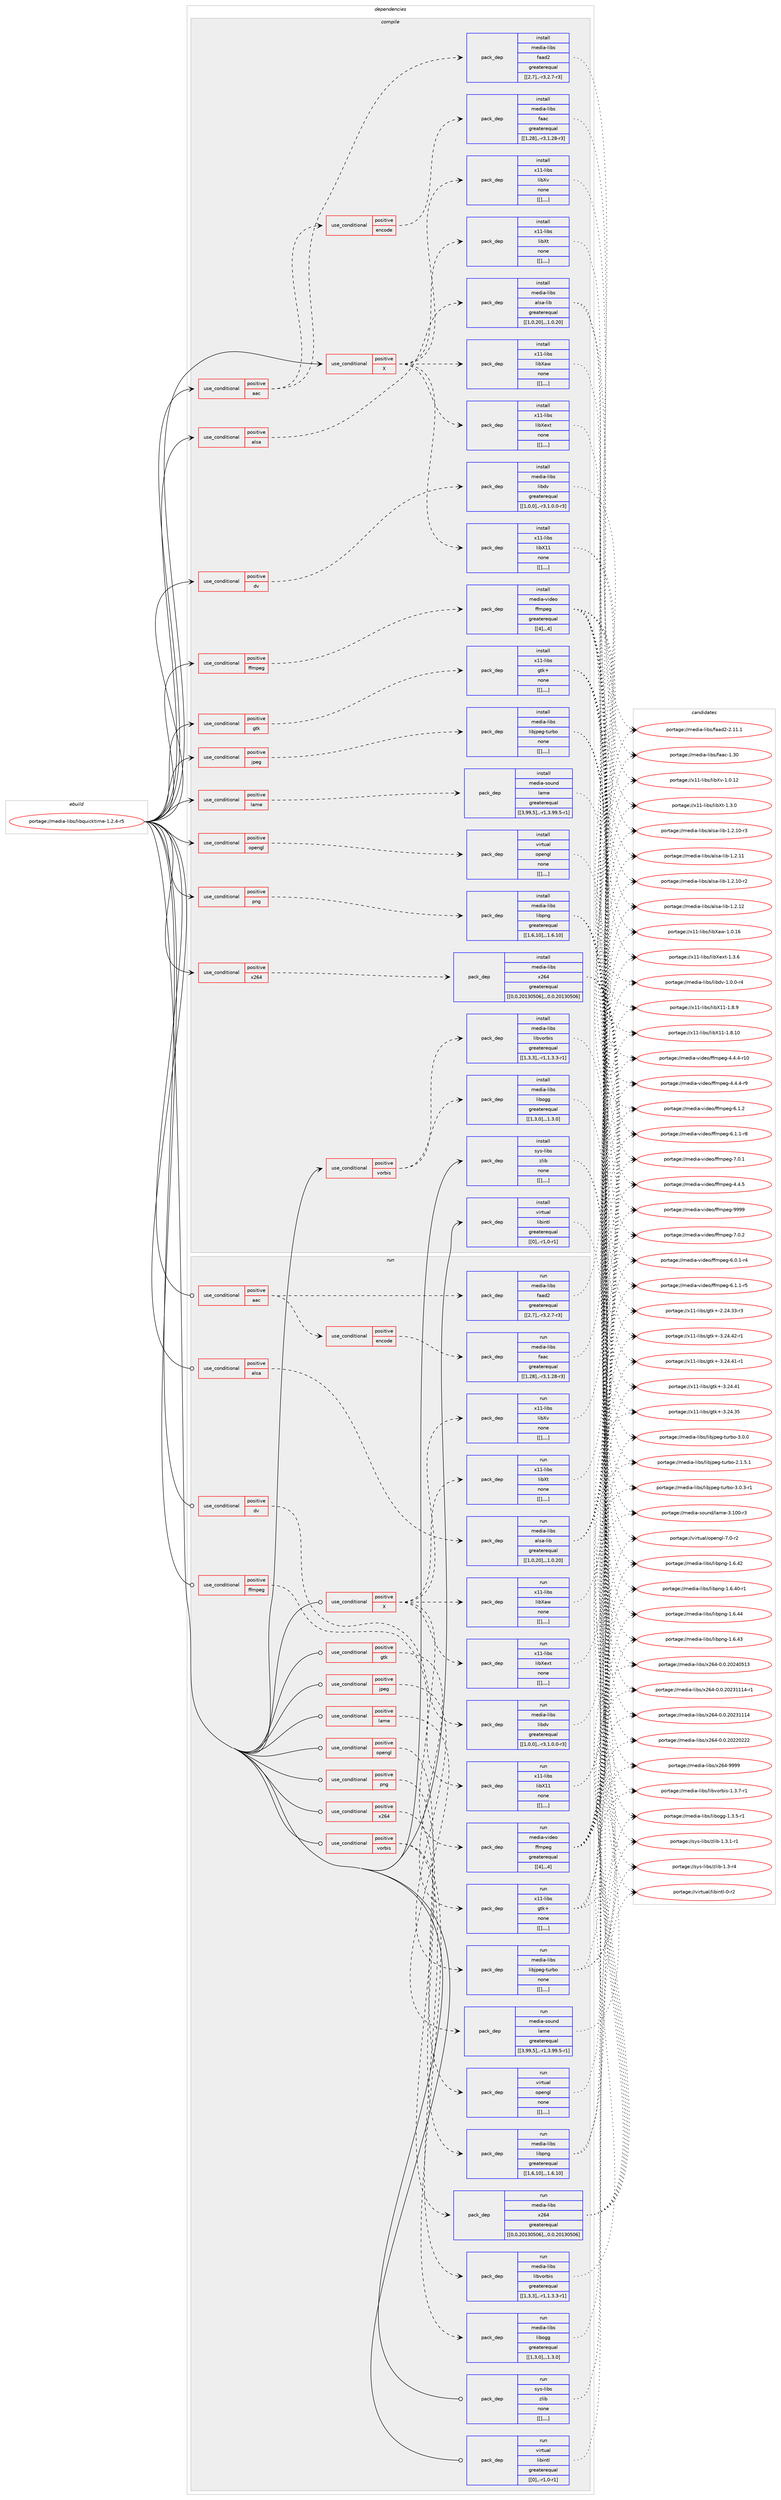 digraph prolog {

# *************
# Graph options
# *************

newrank=true;
concentrate=true;
compound=true;
graph [rankdir=LR,fontname=Helvetica,fontsize=10,ranksep=1.5];#, ranksep=2.5, nodesep=0.2];
edge  [arrowhead=vee];
node  [fontname=Helvetica,fontsize=10];

# **********
# The ebuild
# **********

subgraph cluster_leftcol {
color=gray;
label=<<i>ebuild</i>>;
id [label="portage://media-libs/libquicktime-1.2.4-r5", color=red, width=4, href="../media-libs/libquicktime-1.2.4-r5.svg"];
}

# ****************
# The dependencies
# ****************

subgraph cluster_midcol {
color=gray;
label=<<i>dependencies</i>>;
subgraph cluster_compile {
fillcolor="#eeeeee";
style=filled;
label=<<i>compile</i>>;
subgraph cond79473 {
dependency310874 [label=<<TABLE BORDER="0" CELLBORDER="1" CELLSPACING="0" CELLPADDING="4"><TR><TD ROWSPAN="3" CELLPADDING="10">use_conditional</TD></TR><TR><TD>positive</TD></TR><TR><TD>X</TD></TR></TABLE>>, shape=none, color=red];
subgraph pack228991 {
dependency310875 [label=<<TABLE BORDER="0" CELLBORDER="1" CELLSPACING="0" CELLPADDING="4" WIDTH="220"><TR><TD ROWSPAN="6" CELLPADDING="30">pack_dep</TD></TR><TR><TD WIDTH="110">install</TD></TR><TR><TD>x11-libs</TD></TR><TR><TD>libX11</TD></TR><TR><TD>none</TD></TR><TR><TD>[[],,,,]</TD></TR></TABLE>>, shape=none, color=blue];
}
dependency310874:e -> dependency310875:w [weight=20,style="dashed",arrowhead="vee"];
subgraph pack228992 {
dependency310876 [label=<<TABLE BORDER="0" CELLBORDER="1" CELLSPACING="0" CELLPADDING="4" WIDTH="220"><TR><TD ROWSPAN="6" CELLPADDING="30">pack_dep</TD></TR><TR><TD WIDTH="110">install</TD></TR><TR><TD>x11-libs</TD></TR><TR><TD>libXaw</TD></TR><TR><TD>none</TD></TR><TR><TD>[[],,,,]</TD></TR></TABLE>>, shape=none, color=blue];
}
dependency310874:e -> dependency310876:w [weight=20,style="dashed",arrowhead="vee"];
subgraph pack228993 {
dependency310877 [label=<<TABLE BORDER="0" CELLBORDER="1" CELLSPACING="0" CELLPADDING="4" WIDTH="220"><TR><TD ROWSPAN="6" CELLPADDING="30">pack_dep</TD></TR><TR><TD WIDTH="110">install</TD></TR><TR><TD>x11-libs</TD></TR><TR><TD>libXext</TD></TR><TR><TD>none</TD></TR><TR><TD>[[],,,,]</TD></TR></TABLE>>, shape=none, color=blue];
}
dependency310874:e -> dependency310877:w [weight=20,style="dashed",arrowhead="vee"];
subgraph pack228994 {
dependency310878 [label=<<TABLE BORDER="0" CELLBORDER="1" CELLSPACING="0" CELLPADDING="4" WIDTH="220"><TR><TD ROWSPAN="6" CELLPADDING="30">pack_dep</TD></TR><TR><TD WIDTH="110">install</TD></TR><TR><TD>x11-libs</TD></TR><TR><TD>libXt</TD></TR><TR><TD>none</TD></TR><TR><TD>[[],,,,]</TD></TR></TABLE>>, shape=none, color=blue];
}
dependency310874:e -> dependency310878:w [weight=20,style="dashed",arrowhead="vee"];
subgraph pack228995 {
dependency310879 [label=<<TABLE BORDER="0" CELLBORDER="1" CELLSPACING="0" CELLPADDING="4" WIDTH="220"><TR><TD ROWSPAN="6" CELLPADDING="30">pack_dep</TD></TR><TR><TD WIDTH="110">install</TD></TR><TR><TD>x11-libs</TD></TR><TR><TD>libXv</TD></TR><TR><TD>none</TD></TR><TR><TD>[[],,,,]</TD></TR></TABLE>>, shape=none, color=blue];
}
dependency310874:e -> dependency310879:w [weight=20,style="dashed",arrowhead="vee"];
}
id:e -> dependency310874:w [weight=20,style="solid",arrowhead="vee"];
subgraph cond79474 {
dependency310880 [label=<<TABLE BORDER="0" CELLBORDER="1" CELLSPACING="0" CELLPADDING="4"><TR><TD ROWSPAN="3" CELLPADDING="10">use_conditional</TD></TR><TR><TD>positive</TD></TR><TR><TD>aac</TD></TR></TABLE>>, shape=none, color=red];
subgraph pack228996 {
dependency310881 [label=<<TABLE BORDER="0" CELLBORDER="1" CELLSPACING="0" CELLPADDING="4" WIDTH="220"><TR><TD ROWSPAN="6" CELLPADDING="30">pack_dep</TD></TR><TR><TD WIDTH="110">install</TD></TR><TR><TD>media-libs</TD></TR><TR><TD>faad2</TD></TR><TR><TD>greaterequal</TD></TR><TR><TD>[[2,7],,-r3,2.7-r3]</TD></TR></TABLE>>, shape=none, color=blue];
}
dependency310880:e -> dependency310881:w [weight=20,style="dashed",arrowhead="vee"];
subgraph cond79475 {
dependency310882 [label=<<TABLE BORDER="0" CELLBORDER="1" CELLSPACING="0" CELLPADDING="4"><TR><TD ROWSPAN="3" CELLPADDING="10">use_conditional</TD></TR><TR><TD>positive</TD></TR><TR><TD>encode</TD></TR></TABLE>>, shape=none, color=red];
subgraph pack228997 {
dependency310883 [label=<<TABLE BORDER="0" CELLBORDER="1" CELLSPACING="0" CELLPADDING="4" WIDTH="220"><TR><TD ROWSPAN="6" CELLPADDING="30">pack_dep</TD></TR><TR><TD WIDTH="110">install</TD></TR><TR><TD>media-libs</TD></TR><TR><TD>faac</TD></TR><TR><TD>greaterequal</TD></TR><TR><TD>[[1,28],,-r3,1.28-r3]</TD></TR></TABLE>>, shape=none, color=blue];
}
dependency310882:e -> dependency310883:w [weight=20,style="dashed",arrowhead="vee"];
}
dependency310880:e -> dependency310882:w [weight=20,style="dashed",arrowhead="vee"];
}
id:e -> dependency310880:w [weight=20,style="solid",arrowhead="vee"];
subgraph cond79476 {
dependency310884 [label=<<TABLE BORDER="0" CELLBORDER="1" CELLSPACING="0" CELLPADDING="4"><TR><TD ROWSPAN="3" CELLPADDING="10">use_conditional</TD></TR><TR><TD>positive</TD></TR><TR><TD>alsa</TD></TR></TABLE>>, shape=none, color=red];
subgraph pack228998 {
dependency310885 [label=<<TABLE BORDER="0" CELLBORDER="1" CELLSPACING="0" CELLPADDING="4" WIDTH="220"><TR><TD ROWSPAN="6" CELLPADDING="30">pack_dep</TD></TR><TR><TD WIDTH="110">install</TD></TR><TR><TD>media-libs</TD></TR><TR><TD>alsa-lib</TD></TR><TR><TD>greaterequal</TD></TR><TR><TD>[[1,0,20],,,1.0.20]</TD></TR></TABLE>>, shape=none, color=blue];
}
dependency310884:e -> dependency310885:w [weight=20,style="dashed",arrowhead="vee"];
}
id:e -> dependency310884:w [weight=20,style="solid",arrowhead="vee"];
subgraph cond79477 {
dependency310886 [label=<<TABLE BORDER="0" CELLBORDER="1" CELLSPACING="0" CELLPADDING="4"><TR><TD ROWSPAN="3" CELLPADDING="10">use_conditional</TD></TR><TR><TD>positive</TD></TR><TR><TD>dv</TD></TR></TABLE>>, shape=none, color=red];
subgraph pack228999 {
dependency310887 [label=<<TABLE BORDER="0" CELLBORDER="1" CELLSPACING="0" CELLPADDING="4" WIDTH="220"><TR><TD ROWSPAN="6" CELLPADDING="30">pack_dep</TD></TR><TR><TD WIDTH="110">install</TD></TR><TR><TD>media-libs</TD></TR><TR><TD>libdv</TD></TR><TR><TD>greaterequal</TD></TR><TR><TD>[[1,0,0],,-r3,1.0.0-r3]</TD></TR></TABLE>>, shape=none, color=blue];
}
dependency310886:e -> dependency310887:w [weight=20,style="dashed",arrowhead="vee"];
}
id:e -> dependency310886:w [weight=20,style="solid",arrowhead="vee"];
subgraph cond79478 {
dependency310888 [label=<<TABLE BORDER="0" CELLBORDER="1" CELLSPACING="0" CELLPADDING="4"><TR><TD ROWSPAN="3" CELLPADDING="10">use_conditional</TD></TR><TR><TD>positive</TD></TR><TR><TD>ffmpeg</TD></TR></TABLE>>, shape=none, color=red];
subgraph pack229000 {
dependency310889 [label=<<TABLE BORDER="0" CELLBORDER="1" CELLSPACING="0" CELLPADDING="4" WIDTH="220"><TR><TD ROWSPAN="6" CELLPADDING="30">pack_dep</TD></TR><TR><TD WIDTH="110">install</TD></TR><TR><TD>media-video</TD></TR><TR><TD>ffmpeg</TD></TR><TR><TD>greaterequal</TD></TR><TR><TD>[[4],,,4]</TD></TR></TABLE>>, shape=none, color=blue];
}
dependency310888:e -> dependency310889:w [weight=20,style="dashed",arrowhead="vee"];
}
id:e -> dependency310888:w [weight=20,style="solid",arrowhead="vee"];
subgraph cond79479 {
dependency310890 [label=<<TABLE BORDER="0" CELLBORDER="1" CELLSPACING="0" CELLPADDING="4"><TR><TD ROWSPAN="3" CELLPADDING="10">use_conditional</TD></TR><TR><TD>positive</TD></TR><TR><TD>gtk</TD></TR></TABLE>>, shape=none, color=red];
subgraph pack229001 {
dependency310891 [label=<<TABLE BORDER="0" CELLBORDER="1" CELLSPACING="0" CELLPADDING="4" WIDTH="220"><TR><TD ROWSPAN="6" CELLPADDING="30">pack_dep</TD></TR><TR><TD WIDTH="110">install</TD></TR><TR><TD>x11-libs</TD></TR><TR><TD>gtk+</TD></TR><TR><TD>none</TD></TR><TR><TD>[[],,,,]</TD></TR></TABLE>>, shape=none, color=blue];
}
dependency310890:e -> dependency310891:w [weight=20,style="dashed",arrowhead="vee"];
}
id:e -> dependency310890:w [weight=20,style="solid",arrowhead="vee"];
subgraph cond79480 {
dependency310892 [label=<<TABLE BORDER="0" CELLBORDER="1" CELLSPACING="0" CELLPADDING="4"><TR><TD ROWSPAN="3" CELLPADDING="10">use_conditional</TD></TR><TR><TD>positive</TD></TR><TR><TD>jpeg</TD></TR></TABLE>>, shape=none, color=red];
subgraph pack229002 {
dependency310893 [label=<<TABLE BORDER="0" CELLBORDER="1" CELLSPACING="0" CELLPADDING="4" WIDTH="220"><TR><TD ROWSPAN="6" CELLPADDING="30">pack_dep</TD></TR><TR><TD WIDTH="110">install</TD></TR><TR><TD>media-libs</TD></TR><TR><TD>libjpeg-turbo</TD></TR><TR><TD>none</TD></TR><TR><TD>[[],,,,]</TD></TR></TABLE>>, shape=none, color=blue];
}
dependency310892:e -> dependency310893:w [weight=20,style="dashed",arrowhead="vee"];
}
id:e -> dependency310892:w [weight=20,style="solid",arrowhead="vee"];
subgraph cond79481 {
dependency310894 [label=<<TABLE BORDER="0" CELLBORDER="1" CELLSPACING="0" CELLPADDING="4"><TR><TD ROWSPAN="3" CELLPADDING="10">use_conditional</TD></TR><TR><TD>positive</TD></TR><TR><TD>lame</TD></TR></TABLE>>, shape=none, color=red];
subgraph pack229003 {
dependency310895 [label=<<TABLE BORDER="0" CELLBORDER="1" CELLSPACING="0" CELLPADDING="4" WIDTH="220"><TR><TD ROWSPAN="6" CELLPADDING="30">pack_dep</TD></TR><TR><TD WIDTH="110">install</TD></TR><TR><TD>media-sound</TD></TR><TR><TD>lame</TD></TR><TR><TD>greaterequal</TD></TR><TR><TD>[[3,99,5],,-r1,3.99.5-r1]</TD></TR></TABLE>>, shape=none, color=blue];
}
dependency310894:e -> dependency310895:w [weight=20,style="dashed",arrowhead="vee"];
}
id:e -> dependency310894:w [weight=20,style="solid",arrowhead="vee"];
subgraph cond79482 {
dependency310896 [label=<<TABLE BORDER="0" CELLBORDER="1" CELLSPACING="0" CELLPADDING="4"><TR><TD ROWSPAN="3" CELLPADDING="10">use_conditional</TD></TR><TR><TD>positive</TD></TR><TR><TD>opengl</TD></TR></TABLE>>, shape=none, color=red];
subgraph pack229004 {
dependency310897 [label=<<TABLE BORDER="0" CELLBORDER="1" CELLSPACING="0" CELLPADDING="4" WIDTH="220"><TR><TD ROWSPAN="6" CELLPADDING="30">pack_dep</TD></TR><TR><TD WIDTH="110">install</TD></TR><TR><TD>virtual</TD></TR><TR><TD>opengl</TD></TR><TR><TD>none</TD></TR><TR><TD>[[],,,,]</TD></TR></TABLE>>, shape=none, color=blue];
}
dependency310896:e -> dependency310897:w [weight=20,style="dashed",arrowhead="vee"];
}
id:e -> dependency310896:w [weight=20,style="solid",arrowhead="vee"];
subgraph cond79483 {
dependency310898 [label=<<TABLE BORDER="0" CELLBORDER="1" CELLSPACING="0" CELLPADDING="4"><TR><TD ROWSPAN="3" CELLPADDING="10">use_conditional</TD></TR><TR><TD>positive</TD></TR><TR><TD>png</TD></TR></TABLE>>, shape=none, color=red];
subgraph pack229005 {
dependency310899 [label=<<TABLE BORDER="0" CELLBORDER="1" CELLSPACING="0" CELLPADDING="4" WIDTH="220"><TR><TD ROWSPAN="6" CELLPADDING="30">pack_dep</TD></TR><TR><TD WIDTH="110">install</TD></TR><TR><TD>media-libs</TD></TR><TR><TD>libpng</TD></TR><TR><TD>greaterequal</TD></TR><TR><TD>[[1,6,10],,,1.6.10]</TD></TR></TABLE>>, shape=none, color=blue];
}
dependency310898:e -> dependency310899:w [weight=20,style="dashed",arrowhead="vee"];
}
id:e -> dependency310898:w [weight=20,style="solid",arrowhead="vee"];
subgraph cond79484 {
dependency310900 [label=<<TABLE BORDER="0" CELLBORDER="1" CELLSPACING="0" CELLPADDING="4"><TR><TD ROWSPAN="3" CELLPADDING="10">use_conditional</TD></TR><TR><TD>positive</TD></TR><TR><TD>vorbis</TD></TR></TABLE>>, shape=none, color=red];
subgraph pack229006 {
dependency310901 [label=<<TABLE BORDER="0" CELLBORDER="1" CELLSPACING="0" CELLPADDING="4" WIDTH="220"><TR><TD ROWSPAN="6" CELLPADDING="30">pack_dep</TD></TR><TR><TD WIDTH="110">install</TD></TR><TR><TD>media-libs</TD></TR><TR><TD>libogg</TD></TR><TR><TD>greaterequal</TD></TR><TR><TD>[[1,3,0],,,1.3.0]</TD></TR></TABLE>>, shape=none, color=blue];
}
dependency310900:e -> dependency310901:w [weight=20,style="dashed",arrowhead="vee"];
subgraph pack229007 {
dependency310902 [label=<<TABLE BORDER="0" CELLBORDER="1" CELLSPACING="0" CELLPADDING="4" WIDTH="220"><TR><TD ROWSPAN="6" CELLPADDING="30">pack_dep</TD></TR><TR><TD WIDTH="110">install</TD></TR><TR><TD>media-libs</TD></TR><TR><TD>libvorbis</TD></TR><TR><TD>greaterequal</TD></TR><TR><TD>[[1,3,3],,-r1,1.3.3-r1]</TD></TR></TABLE>>, shape=none, color=blue];
}
dependency310900:e -> dependency310902:w [weight=20,style="dashed",arrowhead="vee"];
}
id:e -> dependency310900:w [weight=20,style="solid",arrowhead="vee"];
subgraph cond79485 {
dependency310903 [label=<<TABLE BORDER="0" CELLBORDER="1" CELLSPACING="0" CELLPADDING="4"><TR><TD ROWSPAN="3" CELLPADDING="10">use_conditional</TD></TR><TR><TD>positive</TD></TR><TR><TD>x264</TD></TR></TABLE>>, shape=none, color=red];
subgraph pack229008 {
dependency310904 [label=<<TABLE BORDER="0" CELLBORDER="1" CELLSPACING="0" CELLPADDING="4" WIDTH="220"><TR><TD ROWSPAN="6" CELLPADDING="30">pack_dep</TD></TR><TR><TD WIDTH="110">install</TD></TR><TR><TD>media-libs</TD></TR><TR><TD>x264</TD></TR><TR><TD>greaterequal</TD></TR><TR><TD>[[0,0,20130506],,,0.0.20130506]</TD></TR></TABLE>>, shape=none, color=blue];
}
dependency310903:e -> dependency310904:w [weight=20,style="dashed",arrowhead="vee"];
}
id:e -> dependency310903:w [weight=20,style="solid",arrowhead="vee"];
subgraph pack229009 {
dependency310905 [label=<<TABLE BORDER="0" CELLBORDER="1" CELLSPACING="0" CELLPADDING="4" WIDTH="220"><TR><TD ROWSPAN="6" CELLPADDING="30">pack_dep</TD></TR><TR><TD WIDTH="110">install</TD></TR><TR><TD>sys-libs</TD></TR><TR><TD>zlib</TD></TR><TR><TD>none</TD></TR><TR><TD>[[],,,,]</TD></TR></TABLE>>, shape=none, color=blue];
}
id:e -> dependency310905:w [weight=20,style="solid",arrowhead="vee"];
subgraph pack229010 {
dependency310906 [label=<<TABLE BORDER="0" CELLBORDER="1" CELLSPACING="0" CELLPADDING="4" WIDTH="220"><TR><TD ROWSPAN="6" CELLPADDING="30">pack_dep</TD></TR><TR><TD WIDTH="110">install</TD></TR><TR><TD>virtual</TD></TR><TR><TD>libintl</TD></TR><TR><TD>greaterequal</TD></TR><TR><TD>[[0],,-r1,0-r1]</TD></TR></TABLE>>, shape=none, color=blue];
}
id:e -> dependency310906:w [weight=20,style="solid",arrowhead="vee"];
}
subgraph cluster_compileandrun {
fillcolor="#eeeeee";
style=filled;
label=<<i>compile and run</i>>;
}
subgraph cluster_run {
fillcolor="#eeeeee";
style=filled;
label=<<i>run</i>>;
subgraph cond79486 {
dependency310907 [label=<<TABLE BORDER="0" CELLBORDER="1" CELLSPACING="0" CELLPADDING="4"><TR><TD ROWSPAN="3" CELLPADDING="10">use_conditional</TD></TR><TR><TD>positive</TD></TR><TR><TD>X</TD></TR></TABLE>>, shape=none, color=red];
subgraph pack229011 {
dependency310908 [label=<<TABLE BORDER="0" CELLBORDER="1" CELLSPACING="0" CELLPADDING="4" WIDTH="220"><TR><TD ROWSPAN="6" CELLPADDING="30">pack_dep</TD></TR><TR><TD WIDTH="110">run</TD></TR><TR><TD>x11-libs</TD></TR><TR><TD>libX11</TD></TR><TR><TD>none</TD></TR><TR><TD>[[],,,,]</TD></TR></TABLE>>, shape=none, color=blue];
}
dependency310907:e -> dependency310908:w [weight=20,style="dashed",arrowhead="vee"];
subgraph pack229012 {
dependency310909 [label=<<TABLE BORDER="0" CELLBORDER="1" CELLSPACING="0" CELLPADDING="4" WIDTH="220"><TR><TD ROWSPAN="6" CELLPADDING="30">pack_dep</TD></TR><TR><TD WIDTH="110">run</TD></TR><TR><TD>x11-libs</TD></TR><TR><TD>libXaw</TD></TR><TR><TD>none</TD></TR><TR><TD>[[],,,,]</TD></TR></TABLE>>, shape=none, color=blue];
}
dependency310907:e -> dependency310909:w [weight=20,style="dashed",arrowhead="vee"];
subgraph pack229013 {
dependency310910 [label=<<TABLE BORDER="0" CELLBORDER="1" CELLSPACING="0" CELLPADDING="4" WIDTH="220"><TR><TD ROWSPAN="6" CELLPADDING="30">pack_dep</TD></TR><TR><TD WIDTH="110">run</TD></TR><TR><TD>x11-libs</TD></TR><TR><TD>libXext</TD></TR><TR><TD>none</TD></TR><TR><TD>[[],,,,]</TD></TR></TABLE>>, shape=none, color=blue];
}
dependency310907:e -> dependency310910:w [weight=20,style="dashed",arrowhead="vee"];
subgraph pack229014 {
dependency310911 [label=<<TABLE BORDER="0" CELLBORDER="1" CELLSPACING="0" CELLPADDING="4" WIDTH="220"><TR><TD ROWSPAN="6" CELLPADDING="30">pack_dep</TD></TR><TR><TD WIDTH="110">run</TD></TR><TR><TD>x11-libs</TD></TR><TR><TD>libXt</TD></TR><TR><TD>none</TD></TR><TR><TD>[[],,,,]</TD></TR></TABLE>>, shape=none, color=blue];
}
dependency310907:e -> dependency310911:w [weight=20,style="dashed",arrowhead="vee"];
subgraph pack229015 {
dependency310912 [label=<<TABLE BORDER="0" CELLBORDER="1" CELLSPACING="0" CELLPADDING="4" WIDTH="220"><TR><TD ROWSPAN="6" CELLPADDING="30">pack_dep</TD></TR><TR><TD WIDTH="110">run</TD></TR><TR><TD>x11-libs</TD></TR><TR><TD>libXv</TD></TR><TR><TD>none</TD></TR><TR><TD>[[],,,,]</TD></TR></TABLE>>, shape=none, color=blue];
}
dependency310907:e -> dependency310912:w [weight=20,style="dashed",arrowhead="vee"];
}
id:e -> dependency310907:w [weight=20,style="solid",arrowhead="odot"];
subgraph cond79487 {
dependency310913 [label=<<TABLE BORDER="0" CELLBORDER="1" CELLSPACING="0" CELLPADDING="4"><TR><TD ROWSPAN="3" CELLPADDING="10">use_conditional</TD></TR><TR><TD>positive</TD></TR><TR><TD>aac</TD></TR></TABLE>>, shape=none, color=red];
subgraph pack229016 {
dependency310914 [label=<<TABLE BORDER="0" CELLBORDER="1" CELLSPACING="0" CELLPADDING="4" WIDTH="220"><TR><TD ROWSPAN="6" CELLPADDING="30">pack_dep</TD></TR><TR><TD WIDTH="110">run</TD></TR><TR><TD>media-libs</TD></TR><TR><TD>faad2</TD></TR><TR><TD>greaterequal</TD></TR><TR><TD>[[2,7],,-r3,2.7-r3]</TD></TR></TABLE>>, shape=none, color=blue];
}
dependency310913:e -> dependency310914:w [weight=20,style="dashed",arrowhead="vee"];
subgraph cond79488 {
dependency310915 [label=<<TABLE BORDER="0" CELLBORDER="1" CELLSPACING="0" CELLPADDING="4"><TR><TD ROWSPAN="3" CELLPADDING="10">use_conditional</TD></TR><TR><TD>positive</TD></TR><TR><TD>encode</TD></TR></TABLE>>, shape=none, color=red];
subgraph pack229017 {
dependency310916 [label=<<TABLE BORDER="0" CELLBORDER="1" CELLSPACING="0" CELLPADDING="4" WIDTH="220"><TR><TD ROWSPAN="6" CELLPADDING="30">pack_dep</TD></TR><TR><TD WIDTH="110">run</TD></TR><TR><TD>media-libs</TD></TR><TR><TD>faac</TD></TR><TR><TD>greaterequal</TD></TR><TR><TD>[[1,28],,-r3,1.28-r3]</TD></TR></TABLE>>, shape=none, color=blue];
}
dependency310915:e -> dependency310916:w [weight=20,style="dashed",arrowhead="vee"];
}
dependency310913:e -> dependency310915:w [weight=20,style="dashed",arrowhead="vee"];
}
id:e -> dependency310913:w [weight=20,style="solid",arrowhead="odot"];
subgraph cond79489 {
dependency310917 [label=<<TABLE BORDER="0" CELLBORDER="1" CELLSPACING="0" CELLPADDING="4"><TR><TD ROWSPAN="3" CELLPADDING="10">use_conditional</TD></TR><TR><TD>positive</TD></TR><TR><TD>alsa</TD></TR></TABLE>>, shape=none, color=red];
subgraph pack229018 {
dependency310918 [label=<<TABLE BORDER="0" CELLBORDER="1" CELLSPACING="0" CELLPADDING="4" WIDTH="220"><TR><TD ROWSPAN="6" CELLPADDING="30">pack_dep</TD></TR><TR><TD WIDTH="110">run</TD></TR><TR><TD>media-libs</TD></TR><TR><TD>alsa-lib</TD></TR><TR><TD>greaterequal</TD></TR><TR><TD>[[1,0,20],,,1.0.20]</TD></TR></TABLE>>, shape=none, color=blue];
}
dependency310917:e -> dependency310918:w [weight=20,style="dashed",arrowhead="vee"];
}
id:e -> dependency310917:w [weight=20,style="solid",arrowhead="odot"];
subgraph cond79490 {
dependency310919 [label=<<TABLE BORDER="0" CELLBORDER="1" CELLSPACING="0" CELLPADDING="4"><TR><TD ROWSPAN="3" CELLPADDING="10">use_conditional</TD></TR><TR><TD>positive</TD></TR><TR><TD>dv</TD></TR></TABLE>>, shape=none, color=red];
subgraph pack229019 {
dependency310920 [label=<<TABLE BORDER="0" CELLBORDER="1" CELLSPACING="0" CELLPADDING="4" WIDTH="220"><TR><TD ROWSPAN="6" CELLPADDING="30">pack_dep</TD></TR><TR><TD WIDTH="110">run</TD></TR><TR><TD>media-libs</TD></TR><TR><TD>libdv</TD></TR><TR><TD>greaterequal</TD></TR><TR><TD>[[1,0,0],,-r3,1.0.0-r3]</TD></TR></TABLE>>, shape=none, color=blue];
}
dependency310919:e -> dependency310920:w [weight=20,style="dashed",arrowhead="vee"];
}
id:e -> dependency310919:w [weight=20,style="solid",arrowhead="odot"];
subgraph cond79491 {
dependency310921 [label=<<TABLE BORDER="0" CELLBORDER="1" CELLSPACING="0" CELLPADDING="4"><TR><TD ROWSPAN="3" CELLPADDING="10">use_conditional</TD></TR><TR><TD>positive</TD></TR><TR><TD>ffmpeg</TD></TR></TABLE>>, shape=none, color=red];
subgraph pack229020 {
dependency310922 [label=<<TABLE BORDER="0" CELLBORDER="1" CELLSPACING="0" CELLPADDING="4" WIDTH="220"><TR><TD ROWSPAN="6" CELLPADDING="30">pack_dep</TD></TR><TR><TD WIDTH="110">run</TD></TR><TR><TD>media-video</TD></TR><TR><TD>ffmpeg</TD></TR><TR><TD>greaterequal</TD></TR><TR><TD>[[4],,,4]</TD></TR></TABLE>>, shape=none, color=blue];
}
dependency310921:e -> dependency310922:w [weight=20,style="dashed",arrowhead="vee"];
}
id:e -> dependency310921:w [weight=20,style="solid",arrowhead="odot"];
subgraph cond79492 {
dependency310923 [label=<<TABLE BORDER="0" CELLBORDER="1" CELLSPACING="0" CELLPADDING="4"><TR><TD ROWSPAN="3" CELLPADDING="10">use_conditional</TD></TR><TR><TD>positive</TD></TR><TR><TD>gtk</TD></TR></TABLE>>, shape=none, color=red];
subgraph pack229021 {
dependency310924 [label=<<TABLE BORDER="0" CELLBORDER="1" CELLSPACING="0" CELLPADDING="4" WIDTH="220"><TR><TD ROWSPAN="6" CELLPADDING="30">pack_dep</TD></TR><TR><TD WIDTH="110">run</TD></TR><TR><TD>x11-libs</TD></TR><TR><TD>gtk+</TD></TR><TR><TD>none</TD></TR><TR><TD>[[],,,,]</TD></TR></TABLE>>, shape=none, color=blue];
}
dependency310923:e -> dependency310924:w [weight=20,style="dashed",arrowhead="vee"];
}
id:e -> dependency310923:w [weight=20,style="solid",arrowhead="odot"];
subgraph cond79493 {
dependency310925 [label=<<TABLE BORDER="0" CELLBORDER="1" CELLSPACING="0" CELLPADDING="4"><TR><TD ROWSPAN="3" CELLPADDING="10">use_conditional</TD></TR><TR><TD>positive</TD></TR><TR><TD>jpeg</TD></TR></TABLE>>, shape=none, color=red];
subgraph pack229022 {
dependency310926 [label=<<TABLE BORDER="0" CELLBORDER="1" CELLSPACING="0" CELLPADDING="4" WIDTH="220"><TR><TD ROWSPAN="6" CELLPADDING="30">pack_dep</TD></TR><TR><TD WIDTH="110">run</TD></TR><TR><TD>media-libs</TD></TR><TR><TD>libjpeg-turbo</TD></TR><TR><TD>none</TD></TR><TR><TD>[[],,,,]</TD></TR></TABLE>>, shape=none, color=blue];
}
dependency310925:e -> dependency310926:w [weight=20,style="dashed",arrowhead="vee"];
}
id:e -> dependency310925:w [weight=20,style="solid",arrowhead="odot"];
subgraph cond79494 {
dependency310927 [label=<<TABLE BORDER="0" CELLBORDER="1" CELLSPACING="0" CELLPADDING="4"><TR><TD ROWSPAN="3" CELLPADDING="10">use_conditional</TD></TR><TR><TD>positive</TD></TR><TR><TD>lame</TD></TR></TABLE>>, shape=none, color=red];
subgraph pack229023 {
dependency310928 [label=<<TABLE BORDER="0" CELLBORDER="1" CELLSPACING="0" CELLPADDING="4" WIDTH="220"><TR><TD ROWSPAN="6" CELLPADDING="30">pack_dep</TD></TR><TR><TD WIDTH="110">run</TD></TR><TR><TD>media-sound</TD></TR><TR><TD>lame</TD></TR><TR><TD>greaterequal</TD></TR><TR><TD>[[3,99,5],,-r1,3.99.5-r1]</TD></TR></TABLE>>, shape=none, color=blue];
}
dependency310927:e -> dependency310928:w [weight=20,style="dashed",arrowhead="vee"];
}
id:e -> dependency310927:w [weight=20,style="solid",arrowhead="odot"];
subgraph cond79495 {
dependency310929 [label=<<TABLE BORDER="0" CELLBORDER="1" CELLSPACING="0" CELLPADDING="4"><TR><TD ROWSPAN="3" CELLPADDING="10">use_conditional</TD></TR><TR><TD>positive</TD></TR><TR><TD>opengl</TD></TR></TABLE>>, shape=none, color=red];
subgraph pack229024 {
dependency310930 [label=<<TABLE BORDER="0" CELLBORDER="1" CELLSPACING="0" CELLPADDING="4" WIDTH="220"><TR><TD ROWSPAN="6" CELLPADDING="30">pack_dep</TD></TR><TR><TD WIDTH="110">run</TD></TR><TR><TD>virtual</TD></TR><TR><TD>opengl</TD></TR><TR><TD>none</TD></TR><TR><TD>[[],,,,]</TD></TR></TABLE>>, shape=none, color=blue];
}
dependency310929:e -> dependency310930:w [weight=20,style="dashed",arrowhead="vee"];
}
id:e -> dependency310929:w [weight=20,style="solid",arrowhead="odot"];
subgraph cond79496 {
dependency310931 [label=<<TABLE BORDER="0" CELLBORDER="1" CELLSPACING="0" CELLPADDING="4"><TR><TD ROWSPAN="3" CELLPADDING="10">use_conditional</TD></TR><TR><TD>positive</TD></TR><TR><TD>png</TD></TR></TABLE>>, shape=none, color=red];
subgraph pack229025 {
dependency310932 [label=<<TABLE BORDER="0" CELLBORDER="1" CELLSPACING="0" CELLPADDING="4" WIDTH="220"><TR><TD ROWSPAN="6" CELLPADDING="30">pack_dep</TD></TR><TR><TD WIDTH="110">run</TD></TR><TR><TD>media-libs</TD></TR><TR><TD>libpng</TD></TR><TR><TD>greaterequal</TD></TR><TR><TD>[[1,6,10],,,1.6.10]</TD></TR></TABLE>>, shape=none, color=blue];
}
dependency310931:e -> dependency310932:w [weight=20,style="dashed",arrowhead="vee"];
}
id:e -> dependency310931:w [weight=20,style="solid",arrowhead="odot"];
subgraph cond79497 {
dependency310933 [label=<<TABLE BORDER="0" CELLBORDER="1" CELLSPACING="0" CELLPADDING="4"><TR><TD ROWSPAN="3" CELLPADDING="10">use_conditional</TD></TR><TR><TD>positive</TD></TR><TR><TD>vorbis</TD></TR></TABLE>>, shape=none, color=red];
subgraph pack229026 {
dependency310934 [label=<<TABLE BORDER="0" CELLBORDER="1" CELLSPACING="0" CELLPADDING="4" WIDTH="220"><TR><TD ROWSPAN="6" CELLPADDING="30">pack_dep</TD></TR><TR><TD WIDTH="110">run</TD></TR><TR><TD>media-libs</TD></TR><TR><TD>libogg</TD></TR><TR><TD>greaterequal</TD></TR><TR><TD>[[1,3,0],,,1.3.0]</TD></TR></TABLE>>, shape=none, color=blue];
}
dependency310933:e -> dependency310934:w [weight=20,style="dashed",arrowhead="vee"];
subgraph pack229027 {
dependency310935 [label=<<TABLE BORDER="0" CELLBORDER="1" CELLSPACING="0" CELLPADDING="4" WIDTH="220"><TR><TD ROWSPAN="6" CELLPADDING="30">pack_dep</TD></TR><TR><TD WIDTH="110">run</TD></TR><TR><TD>media-libs</TD></TR><TR><TD>libvorbis</TD></TR><TR><TD>greaterequal</TD></TR><TR><TD>[[1,3,3],,-r1,1.3.3-r1]</TD></TR></TABLE>>, shape=none, color=blue];
}
dependency310933:e -> dependency310935:w [weight=20,style="dashed",arrowhead="vee"];
}
id:e -> dependency310933:w [weight=20,style="solid",arrowhead="odot"];
subgraph cond79498 {
dependency310936 [label=<<TABLE BORDER="0" CELLBORDER="1" CELLSPACING="0" CELLPADDING="4"><TR><TD ROWSPAN="3" CELLPADDING="10">use_conditional</TD></TR><TR><TD>positive</TD></TR><TR><TD>x264</TD></TR></TABLE>>, shape=none, color=red];
subgraph pack229028 {
dependency310937 [label=<<TABLE BORDER="0" CELLBORDER="1" CELLSPACING="0" CELLPADDING="4" WIDTH="220"><TR><TD ROWSPAN="6" CELLPADDING="30">pack_dep</TD></TR><TR><TD WIDTH="110">run</TD></TR><TR><TD>media-libs</TD></TR><TR><TD>x264</TD></TR><TR><TD>greaterequal</TD></TR><TR><TD>[[0,0,20130506],,,0.0.20130506]</TD></TR></TABLE>>, shape=none, color=blue];
}
dependency310936:e -> dependency310937:w [weight=20,style="dashed",arrowhead="vee"];
}
id:e -> dependency310936:w [weight=20,style="solid",arrowhead="odot"];
subgraph pack229029 {
dependency310938 [label=<<TABLE BORDER="0" CELLBORDER="1" CELLSPACING="0" CELLPADDING="4" WIDTH="220"><TR><TD ROWSPAN="6" CELLPADDING="30">pack_dep</TD></TR><TR><TD WIDTH="110">run</TD></TR><TR><TD>sys-libs</TD></TR><TR><TD>zlib</TD></TR><TR><TD>none</TD></TR><TR><TD>[[],,,,]</TD></TR></TABLE>>, shape=none, color=blue];
}
id:e -> dependency310938:w [weight=20,style="solid",arrowhead="odot"];
subgraph pack229030 {
dependency310939 [label=<<TABLE BORDER="0" CELLBORDER="1" CELLSPACING="0" CELLPADDING="4" WIDTH="220"><TR><TD ROWSPAN="6" CELLPADDING="30">pack_dep</TD></TR><TR><TD WIDTH="110">run</TD></TR><TR><TD>virtual</TD></TR><TR><TD>libintl</TD></TR><TR><TD>greaterequal</TD></TR><TR><TD>[[0],,-r1,0-r1]</TD></TR></TABLE>>, shape=none, color=blue];
}
id:e -> dependency310939:w [weight=20,style="solid",arrowhead="odot"];
}
}

# **************
# The candidates
# **************

subgraph cluster_choices {
rank=same;
color=gray;
label=<<i>candidates</i>>;

subgraph choice228991 {
color=black;
nodesep=1;
choice12049494510810598115471081059888494945494656464948 [label="portage://x11-libs/libX11-1.8.10", color=red, width=4,href="../x11-libs/libX11-1.8.10.svg"];
choice120494945108105981154710810598884949454946564657 [label="portage://x11-libs/libX11-1.8.9", color=red, width=4,href="../x11-libs/libX11-1.8.9.svg"];
dependency310875:e -> choice12049494510810598115471081059888494945494656464948:w [style=dotted,weight="100"];
dependency310875:e -> choice120494945108105981154710810598884949454946564657:w [style=dotted,weight="100"];
}
subgraph choice228992 {
color=black;
nodesep=1;
choice120494945108105981154710810598889711945494648464954 [label="portage://x11-libs/libXaw-1.0.16", color=red, width=4,href="../x11-libs/libXaw-1.0.16.svg"];
dependency310876:e -> choice120494945108105981154710810598889711945494648464954:w [style=dotted,weight="100"];
}
subgraph choice228993 {
color=black;
nodesep=1;
choice12049494510810598115471081059888101120116454946514654 [label="portage://x11-libs/libXext-1.3.6", color=red, width=4,href="../x11-libs/libXext-1.3.6.svg"];
dependency310877:e -> choice12049494510810598115471081059888101120116454946514654:w [style=dotted,weight="100"];
}
subgraph choice228994 {
color=black;
nodesep=1;
choice12049494510810598115471081059888116454946514648 [label="portage://x11-libs/libXt-1.3.0", color=red, width=4,href="../x11-libs/libXt-1.3.0.svg"];
dependency310878:e -> choice12049494510810598115471081059888116454946514648:w [style=dotted,weight="100"];
}
subgraph choice228995 {
color=black;
nodesep=1;
choice1204949451081059811547108105988811845494648464950 [label="portage://x11-libs/libXv-1.0.12", color=red, width=4,href="../x11-libs/libXv-1.0.12.svg"];
dependency310879:e -> choice1204949451081059811547108105988811845494648464950:w [style=dotted,weight="100"];
}
subgraph choice228996 {
color=black;
nodesep=1;
choice1091011001059745108105981154710297971005045504649494649 [label="portage://media-libs/faad2-2.11.1", color=red, width=4,href="../media-libs/faad2-2.11.1.svg"];
dependency310881:e -> choice1091011001059745108105981154710297971005045504649494649:w [style=dotted,weight="100"];
}
subgraph choice228997 {
color=black;
nodesep=1;
choice109101100105974510810598115471029797994549465148 [label="portage://media-libs/faac-1.30", color=red, width=4,href="../media-libs/faac-1.30.svg"];
dependency310883:e -> choice109101100105974510810598115471029797994549465148:w [style=dotted,weight="100"];
}
subgraph choice228998 {
color=black;
nodesep=1;
choice109101100105974510810598115479710811597451081059845494650464950 [label="portage://media-libs/alsa-lib-1.2.12", color=red, width=4,href="../media-libs/alsa-lib-1.2.12.svg"];
choice109101100105974510810598115479710811597451081059845494650464949 [label="portage://media-libs/alsa-lib-1.2.11", color=red, width=4,href="../media-libs/alsa-lib-1.2.11.svg"];
choice1091011001059745108105981154797108115974510810598454946504649484511451 [label="portage://media-libs/alsa-lib-1.2.10-r3", color=red, width=4,href="../media-libs/alsa-lib-1.2.10-r3.svg"];
choice1091011001059745108105981154797108115974510810598454946504649484511450 [label="portage://media-libs/alsa-lib-1.2.10-r2", color=red, width=4,href="../media-libs/alsa-lib-1.2.10-r2.svg"];
dependency310885:e -> choice109101100105974510810598115479710811597451081059845494650464950:w [style=dotted,weight="100"];
dependency310885:e -> choice109101100105974510810598115479710811597451081059845494650464949:w [style=dotted,weight="100"];
dependency310885:e -> choice1091011001059745108105981154797108115974510810598454946504649484511451:w [style=dotted,weight="100"];
dependency310885:e -> choice1091011001059745108105981154797108115974510810598454946504649484511450:w [style=dotted,weight="100"];
}
subgraph choice228999 {
color=black;
nodesep=1;
choice10910110010597451081059811547108105981001184549464846484511452 [label="portage://media-libs/libdv-1.0.0-r4", color=red, width=4,href="../media-libs/libdv-1.0.0-r4.svg"];
dependency310887:e -> choice10910110010597451081059811547108105981001184549464846484511452:w [style=dotted,weight="100"];
}
subgraph choice229000 {
color=black;
nodesep=1;
choice1091011001059745118105100101111471021021091121011034557575757 [label="portage://media-video/ffmpeg-9999", color=red, width=4,href="../media-video/ffmpeg-9999.svg"];
choice109101100105974511810510010111147102102109112101103455546484650 [label="portage://media-video/ffmpeg-7.0.2", color=red, width=4,href="../media-video/ffmpeg-7.0.2.svg"];
choice109101100105974511810510010111147102102109112101103455546484649 [label="portage://media-video/ffmpeg-7.0.1", color=red, width=4,href="../media-video/ffmpeg-7.0.1.svg"];
choice109101100105974511810510010111147102102109112101103455446494650 [label="portage://media-video/ffmpeg-6.1.2", color=red, width=4,href="../media-video/ffmpeg-6.1.2.svg"];
choice1091011001059745118105100101111471021021091121011034554464946494511456 [label="portage://media-video/ffmpeg-6.1.1-r8", color=red, width=4,href="../media-video/ffmpeg-6.1.1-r8.svg"];
choice1091011001059745118105100101111471021021091121011034554464946494511453 [label="portage://media-video/ffmpeg-6.1.1-r5", color=red, width=4,href="../media-video/ffmpeg-6.1.1-r5.svg"];
choice1091011001059745118105100101111471021021091121011034554464846494511452 [label="portage://media-video/ffmpeg-6.0.1-r4", color=red, width=4,href="../media-video/ffmpeg-6.0.1-r4.svg"];
choice109101100105974511810510010111147102102109112101103455246524653 [label="portage://media-video/ffmpeg-4.4.5", color=red, width=4,href="../media-video/ffmpeg-4.4.5.svg"];
choice1091011001059745118105100101111471021021091121011034552465246524511457 [label="portage://media-video/ffmpeg-4.4.4-r9", color=red, width=4,href="../media-video/ffmpeg-4.4.4-r9.svg"];
choice109101100105974511810510010111147102102109112101103455246524652451144948 [label="portage://media-video/ffmpeg-4.4.4-r10", color=red, width=4,href="../media-video/ffmpeg-4.4.4-r10.svg"];
dependency310889:e -> choice1091011001059745118105100101111471021021091121011034557575757:w [style=dotted,weight="100"];
dependency310889:e -> choice109101100105974511810510010111147102102109112101103455546484650:w [style=dotted,weight="100"];
dependency310889:e -> choice109101100105974511810510010111147102102109112101103455546484649:w [style=dotted,weight="100"];
dependency310889:e -> choice109101100105974511810510010111147102102109112101103455446494650:w [style=dotted,weight="100"];
dependency310889:e -> choice1091011001059745118105100101111471021021091121011034554464946494511456:w [style=dotted,weight="100"];
dependency310889:e -> choice1091011001059745118105100101111471021021091121011034554464946494511453:w [style=dotted,weight="100"];
dependency310889:e -> choice1091011001059745118105100101111471021021091121011034554464846494511452:w [style=dotted,weight="100"];
dependency310889:e -> choice109101100105974511810510010111147102102109112101103455246524653:w [style=dotted,weight="100"];
dependency310889:e -> choice1091011001059745118105100101111471021021091121011034552465246524511457:w [style=dotted,weight="100"];
dependency310889:e -> choice109101100105974511810510010111147102102109112101103455246524652451144948:w [style=dotted,weight="100"];
}
subgraph choice229001 {
color=black;
nodesep=1;
choice12049494510810598115471031161074345514650524652504511449 [label="portage://x11-libs/gtk+-3.24.42-r1", color=red, width=4,href="../x11-libs/gtk+-3.24.42-r1.svg"];
choice12049494510810598115471031161074345514650524652494511449 [label="portage://x11-libs/gtk+-3.24.41-r1", color=red, width=4,href="../x11-libs/gtk+-3.24.41-r1.svg"];
choice1204949451081059811547103116107434551465052465249 [label="portage://x11-libs/gtk+-3.24.41", color=red, width=4,href="../x11-libs/gtk+-3.24.41.svg"];
choice1204949451081059811547103116107434551465052465153 [label="portage://x11-libs/gtk+-3.24.35", color=red, width=4,href="../x11-libs/gtk+-3.24.35.svg"];
choice12049494510810598115471031161074345504650524651514511451 [label="portage://x11-libs/gtk+-2.24.33-r3", color=red, width=4,href="../x11-libs/gtk+-2.24.33-r3.svg"];
dependency310891:e -> choice12049494510810598115471031161074345514650524652504511449:w [style=dotted,weight="100"];
dependency310891:e -> choice12049494510810598115471031161074345514650524652494511449:w [style=dotted,weight="100"];
dependency310891:e -> choice1204949451081059811547103116107434551465052465249:w [style=dotted,weight="100"];
dependency310891:e -> choice1204949451081059811547103116107434551465052465153:w [style=dotted,weight="100"];
dependency310891:e -> choice12049494510810598115471031161074345504650524651514511451:w [style=dotted,weight="100"];
}
subgraph choice229002 {
color=black;
nodesep=1;
choice109101100105974510810598115471081059810611210110345116117114981114551464846514511449 [label="portage://media-libs/libjpeg-turbo-3.0.3-r1", color=red, width=4,href="../media-libs/libjpeg-turbo-3.0.3-r1.svg"];
choice10910110010597451081059811547108105981061121011034511611711498111455146484648 [label="portage://media-libs/libjpeg-turbo-3.0.0", color=red, width=4,href="../media-libs/libjpeg-turbo-3.0.0.svg"];
choice109101100105974510810598115471081059810611210110345116117114981114550464946534649 [label="portage://media-libs/libjpeg-turbo-2.1.5.1", color=red, width=4,href="../media-libs/libjpeg-turbo-2.1.5.1.svg"];
dependency310893:e -> choice109101100105974510810598115471081059810611210110345116117114981114551464846514511449:w [style=dotted,weight="100"];
dependency310893:e -> choice10910110010597451081059811547108105981061121011034511611711498111455146484648:w [style=dotted,weight="100"];
dependency310893:e -> choice109101100105974510810598115471081059810611210110345116117114981114550464946534649:w [style=dotted,weight="100"];
}
subgraph choice229003 {
color=black;
nodesep=1;
choice109101100105974511511111711010047108971091014551464948484511451 [label="portage://media-sound/lame-3.100-r3", color=red, width=4,href="../media-sound/lame-3.100-r3.svg"];
dependency310895:e -> choice109101100105974511511111711010047108971091014551464948484511451:w [style=dotted,weight="100"];
}
subgraph choice229004 {
color=black;
nodesep=1;
choice1181051141161179710847111112101110103108455546484511450 [label="portage://virtual/opengl-7.0-r2", color=red, width=4,href="../virtual/opengl-7.0-r2.svg"];
dependency310897:e -> choice1181051141161179710847111112101110103108455546484511450:w [style=dotted,weight="100"];
}
subgraph choice229005 {
color=black;
nodesep=1;
choice109101100105974510810598115471081059811211010345494654465252 [label="portage://media-libs/libpng-1.6.44", color=red, width=4,href="../media-libs/libpng-1.6.44.svg"];
choice109101100105974510810598115471081059811211010345494654465251 [label="portage://media-libs/libpng-1.6.43", color=red, width=4,href="../media-libs/libpng-1.6.43.svg"];
choice109101100105974510810598115471081059811211010345494654465250 [label="portage://media-libs/libpng-1.6.42", color=red, width=4,href="../media-libs/libpng-1.6.42.svg"];
choice1091011001059745108105981154710810598112110103454946544652484511449 [label="portage://media-libs/libpng-1.6.40-r1", color=red, width=4,href="../media-libs/libpng-1.6.40-r1.svg"];
dependency310899:e -> choice109101100105974510810598115471081059811211010345494654465252:w [style=dotted,weight="100"];
dependency310899:e -> choice109101100105974510810598115471081059811211010345494654465251:w [style=dotted,weight="100"];
dependency310899:e -> choice109101100105974510810598115471081059811211010345494654465250:w [style=dotted,weight="100"];
dependency310899:e -> choice1091011001059745108105981154710810598112110103454946544652484511449:w [style=dotted,weight="100"];
}
subgraph choice229006 {
color=black;
nodesep=1;
choice10910110010597451081059811547108105981111031034549465146534511449 [label="portage://media-libs/libogg-1.3.5-r1", color=red, width=4,href="../media-libs/libogg-1.3.5-r1.svg"];
dependency310901:e -> choice10910110010597451081059811547108105981111031034549465146534511449:w [style=dotted,weight="100"];
}
subgraph choice229007 {
color=black;
nodesep=1;
choice1091011001059745108105981154710810598118111114981051154549465146554511449 [label="portage://media-libs/libvorbis-1.3.7-r1", color=red, width=4,href="../media-libs/libvorbis-1.3.7-r1.svg"];
dependency310902:e -> choice1091011001059745108105981154710810598118111114981051154549465146554511449:w [style=dotted,weight="100"];
}
subgraph choice229008 {
color=black;
nodesep=1;
choice109101100105974510810598115471205054524557575757 [label="portage://media-libs/x264-9999", color=red, width=4,href="../media-libs/x264-9999.svg"];
choice1091011001059745108105981154712050545245484648465048505248534951 [label="portage://media-libs/x264-0.0.20240513", color=red, width=4,href="../media-libs/x264-0.0.20240513.svg"];
choice10910110010597451081059811547120505452454846484650485051494949524511449 [label="portage://media-libs/x264-0.0.20231114-r1", color=red, width=4,href="../media-libs/x264-0.0.20231114-r1.svg"];
choice1091011001059745108105981154712050545245484648465048505149494952 [label="portage://media-libs/x264-0.0.20231114", color=red, width=4,href="../media-libs/x264-0.0.20231114.svg"];
choice1091011001059745108105981154712050545245484648465048505048505050 [label="portage://media-libs/x264-0.0.20220222", color=red, width=4,href="../media-libs/x264-0.0.20220222.svg"];
dependency310904:e -> choice109101100105974510810598115471205054524557575757:w [style=dotted,weight="100"];
dependency310904:e -> choice1091011001059745108105981154712050545245484648465048505248534951:w [style=dotted,weight="100"];
dependency310904:e -> choice10910110010597451081059811547120505452454846484650485051494949524511449:w [style=dotted,weight="100"];
dependency310904:e -> choice1091011001059745108105981154712050545245484648465048505149494952:w [style=dotted,weight="100"];
dependency310904:e -> choice1091011001059745108105981154712050545245484648465048505048505050:w [style=dotted,weight="100"];
}
subgraph choice229009 {
color=black;
nodesep=1;
choice115121115451081059811547122108105984549465146494511449 [label="portage://sys-libs/zlib-1.3.1-r1", color=red, width=4,href="../sys-libs/zlib-1.3.1-r1.svg"];
choice11512111545108105981154712210810598454946514511452 [label="portage://sys-libs/zlib-1.3-r4", color=red, width=4,href="../sys-libs/zlib-1.3-r4.svg"];
dependency310905:e -> choice115121115451081059811547122108105984549465146494511449:w [style=dotted,weight="100"];
dependency310905:e -> choice11512111545108105981154712210810598454946514511452:w [style=dotted,weight="100"];
}
subgraph choice229010 {
color=black;
nodesep=1;
choice11810511411611797108471081059810511011610845484511450 [label="portage://virtual/libintl-0-r2", color=red, width=4,href="../virtual/libintl-0-r2.svg"];
dependency310906:e -> choice11810511411611797108471081059810511011610845484511450:w [style=dotted,weight="100"];
}
subgraph choice229011 {
color=black;
nodesep=1;
choice12049494510810598115471081059888494945494656464948 [label="portage://x11-libs/libX11-1.8.10", color=red, width=4,href="../x11-libs/libX11-1.8.10.svg"];
choice120494945108105981154710810598884949454946564657 [label="portage://x11-libs/libX11-1.8.9", color=red, width=4,href="../x11-libs/libX11-1.8.9.svg"];
dependency310908:e -> choice12049494510810598115471081059888494945494656464948:w [style=dotted,weight="100"];
dependency310908:e -> choice120494945108105981154710810598884949454946564657:w [style=dotted,weight="100"];
}
subgraph choice229012 {
color=black;
nodesep=1;
choice120494945108105981154710810598889711945494648464954 [label="portage://x11-libs/libXaw-1.0.16", color=red, width=4,href="../x11-libs/libXaw-1.0.16.svg"];
dependency310909:e -> choice120494945108105981154710810598889711945494648464954:w [style=dotted,weight="100"];
}
subgraph choice229013 {
color=black;
nodesep=1;
choice12049494510810598115471081059888101120116454946514654 [label="portage://x11-libs/libXext-1.3.6", color=red, width=4,href="../x11-libs/libXext-1.3.6.svg"];
dependency310910:e -> choice12049494510810598115471081059888101120116454946514654:w [style=dotted,weight="100"];
}
subgraph choice229014 {
color=black;
nodesep=1;
choice12049494510810598115471081059888116454946514648 [label="portage://x11-libs/libXt-1.3.0", color=red, width=4,href="../x11-libs/libXt-1.3.0.svg"];
dependency310911:e -> choice12049494510810598115471081059888116454946514648:w [style=dotted,weight="100"];
}
subgraph choice229015 {
color=black;
nodesep=1;
choice1204949451081059811547108105988811845494648464950 [label="portage://x11-libs/libXv-1.0.12", color=red, width=4,href="../x11-libs/libXv-1.0.12.svg"];
dependency310912:e -> choice1204949451081059811547108105988811845494648464950:w [style=dotted,weight="100"];
}
subgraph choice229016 {
color=black;
nodesep=1;
choice1091011001059745108105981154710297971005045504649494649 [label="portage://media-libs/faad2-2.11.1", color=red, width=4,href="../media-libs/faad2-2.11.1.svg"];
dependency310914:e -> choice1091011001059745108105981154710297971005045504649494649:w [style=dotted,weight="100"];
}
subgraph choice229017 {
color=black;
nodesep=1;
choice109101100105974510810598115471029797994549465148 [label="portage://media-libs/faac-1.30", color=red, width=4,href="../media-libs/faac-1.30.svg"];
dependency310916:e -> choice109101100105974510810598115471029797994549465148:w [style=dotted,weight="100"];
}
subgraph choice229018 {
color=black;
nodesep=1;
choice109101100105974510810598115479710811597451081059845494650464950 [label="portage://media-libs/alsa-lib-1.2.12", color=red, width=4,href="../media-libs/alsa-lib-1.2.12.svg"];
choice109101100105974510810598115479710811597451081059845494650464949 [label="portage://media-libs/alsa-lib-1.2.11", color=red, width=4,href="../media-libs/alsa-lib-1.2.11.svg"];
choice1091011001059745108105981154797108115974510810598454946504649484511451 [label="portage://media-libs/alsa-lib-1.2.10-r3", color=red, width=4,href="../media-libs/alsa-lib-1.2.10-r3.svg"];
choice1091011001059745108105981154797108115974510810598454946504649484511450 [label="portage://media-libs/alsa-lib-1.2.10-r2", color=red, width=4,href="../media-libs/alsa-lib-1.2.10-r2.svg"];
dependency310918:e -> choice109101100105974510810598115479710811597451081059845494650464950:w [style=dotted,weight="100"];
dependency310918:e -> choice109101100105974510810598115479710811597451081059845494650464949:w [style=dotted,weight="100"];
dependency310918:e -> choice1091011001059745108105981154797108115974510810598454946504649484511451:w [style=dotted,weight="100"];
dependency310918:e -> choice1091011001059745108105981154797108115974510810598454946504649484511450:w [style=dotted,weight="100"];
}
subgraph choice229019 {
color=black;
nodesep=1;
choice10910110010597451081059811547108105981001184549464846484511452 [label="portage://media-libs/libdv-1.0.0-r4", color=red, width=4,href="../media-libs/libdv-1.0.0-r4.svg"];
dependency310920:e -> choice10910110010597451081059811547108105981001184549464846484511452:w [style=dotted,weight="100"];
}
subgraph choice229020 {
color=black;
nodesep=1;
choice1091011001059745118105100101111471021021091121011034557575757 [label="portage://media-video/ffmpeg-9999", color=red, width=4,href="../media-video/ffmpeg-9999.svg"];
choice109101100105974511810510010111147102102109112101103455546484650 [label="portage://media-video/ffmpeg-7.0.2", color=red, width=4,href="../media-video/ffmpeg-7.0.2.svg"];
choice109101100105974511810510010111147102102109112101103455546484649 [label="portage://media-video/ffmpeg-7.0.1", color=red, width=4,href="../media-video/ffmpeg-7.0.1.svg"];
choice109101100105974511810510010111147102102109112101103455446494650 [label="portage://media-video/ffmpeg-6.1.2", color=red, width=4,href="../media-video/ffmpeg-6.1.2.svg"];
choice1091011001059745118105100101111471021021091121011034554464946494511456 [label="portage://media-video/ffmpeg-6.1.1-r8", color=red, width=4,href="../media-video/ffmpeg-6.1.1-r8.svg"];
choice1091011001059745118105100101111471021021091121011034554464946494511453 [label="portage://media-video/ffmpeg-6.1.1-r5", color=red, width=4,href="../media-video/ffmpeg-6.1.1-r5.svg"];
choice1091011001059745118105100101111471021021091121011034554464846494511452 [label="portage://media-video/ffmpeg-6.0.1-r4", color=red, width=4,href="../media-video/ffmpeg-6.0.1-r4.svg"];
choice109101100105974511810510010111147102102109112101103455246524653 [label="portage://media-video/ffmpeg-4.4.5", color=red, width=4,href="../media-video/ffmpeg-4.4.5.svg"];
choice1091011001059745118105100101111471021021091121011034552465246524511457 [label="portage://media-video/ffmpeg-4.4.4-r9", color=red, width=4,href="../media-video/ffmpeg-4.4.4-r9.svg"];
choice109101100105974511810510010111147102102109112101103455246524652451144948 [label="portage://media-video/ffmpeg-4.4.4-r10", color=red, width=4,href="../media-video/ffmpeg-4.4.4-r10.svg"];
dependency310922:e -> choice1091011001059745118105100101111471021021091121011034557575757:w [style=dotted,weight="100"];
dependency310922:e -> choice109101100105974511810510010111147102102109112101103455546484650:w [style=dotted,weight="100"];
dependency310922:e -> choice109101100105974511810510010111147102102109112101103455546484649:w [style=dotted,weight="100"];
dependency310922:e -> choice109101100105974511810510010111147102102109112101103455446494650:w [style=dotted,weight="100"];
dependency310922:e -> choice1091011001059745118105100101111471021021091121011034554464946494511456:w [style=dotted,weight="100"];
dependency310922:e -> choice1091011001059745118105100101111471021021091121011034554464946494511453:w [style=dotted,weight="100"];
dependency310922:e -> choice1091011001059745118105100101111471021021091121011034554464846494511452:w [style=dotted,weight="100"];
dependency310922:e -> choice109101100105974511810510010111147102102109112101103455246524653:w [style=dotted,weight="100"];
dependency310922:e -> choice1091011001059745118105100101111471021021091121011034552465246524511457:w [style=dotted,weight="100"];
dependency310922:e -> choice109101100105974511810510010111147102102109112101103455246524652451144948:w [style=dotted,weight="100"];
}
subgraph choice229021 {
color=black;
nodesep=1;
choice12049494510810598115471031161074345514650524652504511449 [label="portage://x11-libs/gtk+-3.24.42-r1", color=red, width=4,href="../x11-libs/gtk+-3.24.42-r1.svg"];
choice12049494510810598115471031161074345514650524652494511449 [label="portage://x11-libs/gtk+-3.24.41-r1", color=red, width=4,href="../x11-libs/gtk+-3.24.41-r1.svg"];
choice1204949451081059811547103116107434551465052465249 [label="portage://x11-libs/gtk+-3.24.41", color=red, width=4,href="../x11-libs/gtk+-3.24.41.svg"];
choice1204949451081059811547103116107434551465052465153 [label="portage://x11-libs/gtk+-3.24.35", color=red, width=4,href="../x11-libs/gtk+-3.24.35.svg"];
choice12049494510810598115471031161074345504650524651514511451 [label="portage://x11-libs/gtk+-2.24.33-r3", color=red, width=4,href="../x11-libs/gtk+-2.24.33-r3.svg"];
dependency310924:e -> choice12049494510810598115471031161074345514650524652504511449:w [style=dotted,weight="100"];
dependency310924:e -> choice12049494510810598115471031161074345514650524652494511449:w [style=dotted,weight="100"];
dependency310924:e -> choice1204949451081059811547103116107434551465052465249:w [style=dotted,weight="100"];
dependency310924:e -> choice1204949451081059811547103116107434551465052465153:w [style=dotted,weight="100"];
dependency310924:e -> choice12049494510810598115471031161074345504650524651514511451:w [style=dotted,weight="100"];
}
subgraph choice229022 {
color=black;
nodesep=1;
choice109101100105974510810598115471081059810611210110345116117114981114551464846514511449 [label="portage://media-libs/libjpeg-turbo-3.0.3-r1", color=red, width=4,href="../media-libs/libjpeg-turbo-3.0.3-r1.svg"];
choice10910110010597451081059811547108105981061121011034511611711498111455146484648 [label="portage://media-libs/libjpeg-turbo-3.0.0", color=red, width=4,href="../media-libs/libjpeg-turbo-3.0.0.svg"];
choice109101100105974510810598115471081059810611210110345116117114981114550464946534649 [label="portage://media-libs/libjpeg-turbo-2.1.5.1", color=red, width=4,href="../media-libs/libjpeg-turbo-2.1.5.1.svg"];
dependency310926:e -> choice109101100105974510810598115471081059810611210110345116117114981114551464846514511449:w [style=dotted,weight="100"];
dependency310926:e -> choice10910110010597451081059811547108105981061121011034511611711498111455146484648:w [style=dotted,weight="100"];
dependency310926:e -> choice109101100105974510810598115471081059810611210110345116117114981114550464946534649:w [style=dotted,weight="100"];
}
subgraph choice229023 {
color=black;
nodesep=1;
choice109101100105974511511111711010047108971091014551464948484511451 [label="portage://media-sound/lame-3.100-r3", color=red, width=4,href="../media-sound/lame-3.100-r3.svg"];
dependency310928:e -> choice109101100105974511511111711010047108971091014551464948484511451:w [style=dotted,weight="100"];
}
subgraph choice229024 {
color=black;
nodesep=1;
choice1181051141161179710847111112101110103108455546484511450 [label="portage://virtual/opengl-7.0-r2", color=red, width=4,href="../virtual/opengl-7.0-r2.svg"];
dependency310930:e -> choice1181051141161179710847111112101110103108455546484511450:w [style=dotted,weight="100"];
}
subgraph choice229025 {
color=black;
nodesep=1;
choice109101100105974510810598115471081059811211010345494654465252 [label="portage://media-libs/libpng-1.6.44", color=red, width=4,href="../media-libs/libpng-1.6.44.svg"];
choice109101100105974510810598115471081059811211010345494654465251 [label="portage://media-libs/libpng-1.6.43", color=red, width=4,href="../media-libs/libpng-1.6.43.svg"];
choice109101100105974510810598115471081059811211010345494654465250 [label="portage://media-libs/libpng-1.6.42", color=red, width=4,href="../media-libs/libpng-1.6.42.svg"];
choice1091011001059745108105981154710810598112110103454946544652484511449 [label="portage://media-libs/libpng-1.6.40-r1", color=red, width=4,href="../media-libs/libpng-1.6.40-r1.svg"];
dependency310932:e -> choice109101100105974510810598115471081059811211010345494654465252:w [style=dotted,weight="100"];
dependency310932:e -> choice109101100105974510810598115471081059811211010345494654465251:w [style=dotted,weight="100"];
dependency310932:e -> choice109101100105974510810598115471081059811211010345494654465250:w [style=dotted,weight="100"];
dependency310932:e -> choice1091011001059745108105981154710810598112110103454946544652484511449:w [style=dotted,weight="100"];
}
subgraph choice229026 {
color=black;
nodesep=1;
choice10910110010597451081059811547108105981111031034549465146534511449 [label="portage://media-libs/libogg-1.3.5-r1", color=red, width=4,href="../media-libs/libogg-1.3.5-r1.svg"];
dependency310934:e -> choice10910110010597451081059811547108105981111031034549465146534511449:w [style=dotted,weight="100"];
}
subgraph choice229027 {
color=black;
nodesep=1;
choice1091011001059745108105981154710810598118111114981051154549465146554511449 [label="portage://media-libs/libvorbis-1.3.7-r1", color=red, width=4,href="../media-libs/libvorbis-1.3.7-r1.svg"];
dependency310935:e -> choice1091011001059745108105981154710810598118111114981051154549465146554511449:w [style=dotted,weight="100"];
}
subgraph choice229028 {
color=black;
nodesep=1;
choice109101100105974510810598115471205054524557575757 [label="portage://media-libs/x264-9999", color=red, width=4,href="../media-libs/x264-9999.svg"];
choice1091011001059745108105981154712050545245484648465048505248534951 [label="portage://media-libs/x264-0.0.20240513", color=red, width=4,href="../media-libs/x264-0.0.20240513.svg"];
choice10910110010597451081059811547120505452454846484650485051494949524511449 [label="portage://media-libs/x264-0.0.20231114-r1", color=red, width=4,href="../media-libs/x264-0.0.20231114-r1.svg"];
choice1091011001059745108105981154712050545245484648465048505149494952 [label="portage://media-libs/x264-0.0.20231114", color=red, width=4,href="../media-libs/x264-0.0.20231114.svg"];
choice1091011001059745108105981154712050545245484648465048505048505050 [label="portage://media-libs/x264-0.0.20220222", color=red, width=4,href="../media-libs/x264-0.0.20220222.svg"];
dependency310937:e -> choice109101100105974510810598115471205054524557575757:w [style=dotted,weight="100"];
dependency310937:e -> choice1091011001059745108105981154712050545245484648465048505248534951:w [style=dotted,weight="100"];
dependency310937:e -> choice10910110010597451081059811547120505452454846484650485051494949524511449:w [style=dotted,weight="100"];
dependency310937:e -> choice1091011001059745108105981154712050545245484648465048505149494952:w [style=dotted,weight="100"];
dependency310937:e -> choice1091011001059745108105981154712050545245484648465048505048505050:w [style=dotted,weight="100"];
}
subgraph choice229029 {
color=black;
nodesep=1;
choice115121115451081059811547122108105984549465146494511449 [label="portage://sys-libs/zlib-1.3.1-r1", color=red, width=4,href="../sys-libs/zlib-1.3.1-r1.svg"];
choice11512111545108105981154712210810598454946514511452 [label="portage://sys-libs/zlib-1.3-r4", color=red, width=4,href="../sys-libs/zlib-1.3-r4.svg"];
dependency310938:e -> choice115121115451081059811547122108105984549465146494511449:w [style=dotted,weight="100"];
dependency310938:e -> choice11512111545108105981154712210810598454946514511452:w [style=dotted,weight="100"];
}
subgraph choice229030 {
color=black;
nodesep=1;
choice11810511411611797108471081059810511011610845484511450 [label="portage://virtual/libintl-0-r2", color=red, width=4,href="../virtual/libintl-0-r2.svg"];
dependency310939:e -> choice11810511411611797108471081059810511011610845484511450:w [style=dotted,weight="100"];
}
}

}

